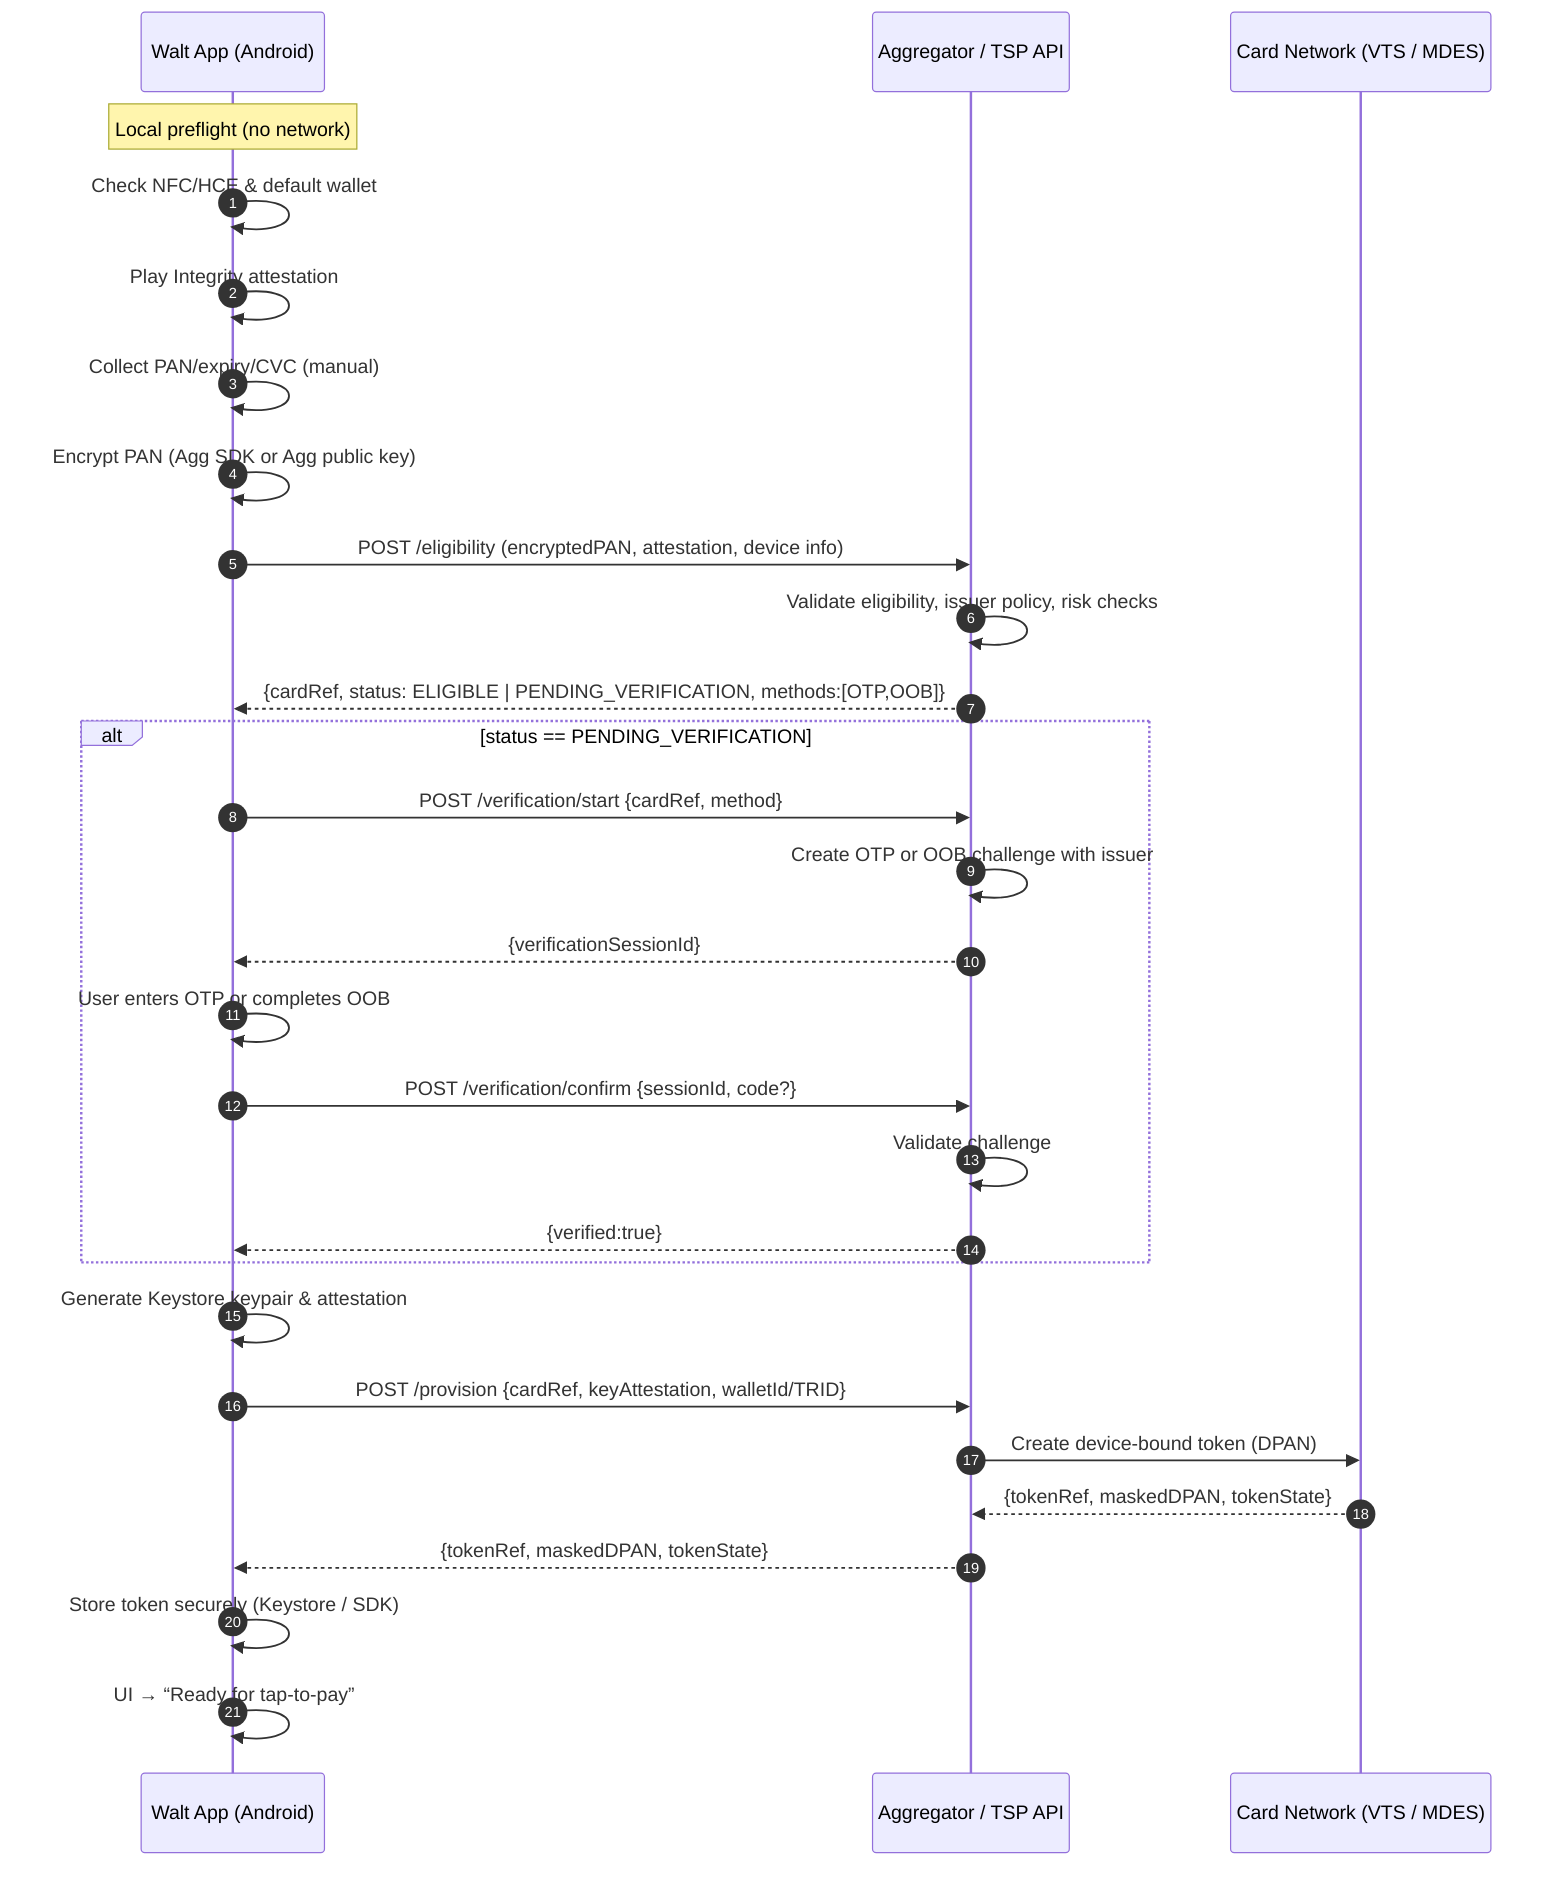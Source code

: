 sequenceDiagram
  autonumber
  participant App as Walt App (Android)
  participant Agg as Aggregator / TSP API
  participant TSP as Card Network (VTS / MDES)

  Note over App: Local preflight (no network)
  App->>App: Check NFC/HCE & default wallet
  App->>App: Play Integrity attestation
  App->>App: Collect PAN/expiry/CVC (manual)
  App->>App: Encrypt PAN (Agg SDK or Agg public key)

  %% Eligibility
  App->>Agg: POST /eligibility (encryptedPAN, attestation, device info)
  Agg->>Agg: Validate eligibility, issuer policy, risk checks
  Agg-->>App: {cardRef, status: ELIGIBLE | PENDING_VERIFICATION, methods:[OTP,OOB]}

  %% Step-up verification (if needed)
  alt status == PENDING_VERIFICATION
    App->>Agg: POST /verification/start {cardRef, method}
    Agg->>Agg: Create OTP or OOB challenge with issuer
    Agg-->>App: {verificationSessionId}

    App->>App: User enters OTP or completes OOB
    App->>Agg: POST /verification/confirm {sessionId, code?}
    Agg->>Agg: Validate challenge
    Agg-->>App: {verified:true}
  end

  %% Provisioning
  App->>App: Generate Keystore keypair & attestation
  App->>Agg: POST /provision {cardRef, keyAttestation, walletId/TRID}
  Agg->>TSP: Create device-bound token (DPAN)
  TSP-->>Agg: {tokenRef, maskedDPAN, tokenState}
  Agg-->>App: {tokenRef, maskedDPAN, tokenState}

  App->>App: Store token securely (Keystore / SDK)
  App->>App: UI → “Ready for tap-to-pay”
